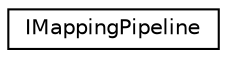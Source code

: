 digraph "Graphical Class Hierarchy"
{
 // LATEX_PDF_SIZE
  edge [fontname="Helvetica",fontsize="10",labelfontname="Helvetica",labelfontsize="10"];
  node [fontname="Helvetica",fontsize="10",shape=record];
  rankdir="LR";
  Node0 [label="IMappingPipeline",height=0.2,width=0.4,color="black", fillcolor="white", style="filled",URL="$class_i_mapping_pipeline.html",tooltip="Defines a mapping pipeline. UUID: 2dc3cd33-5a11-4748-94a3-e7ab40462097"];
}
